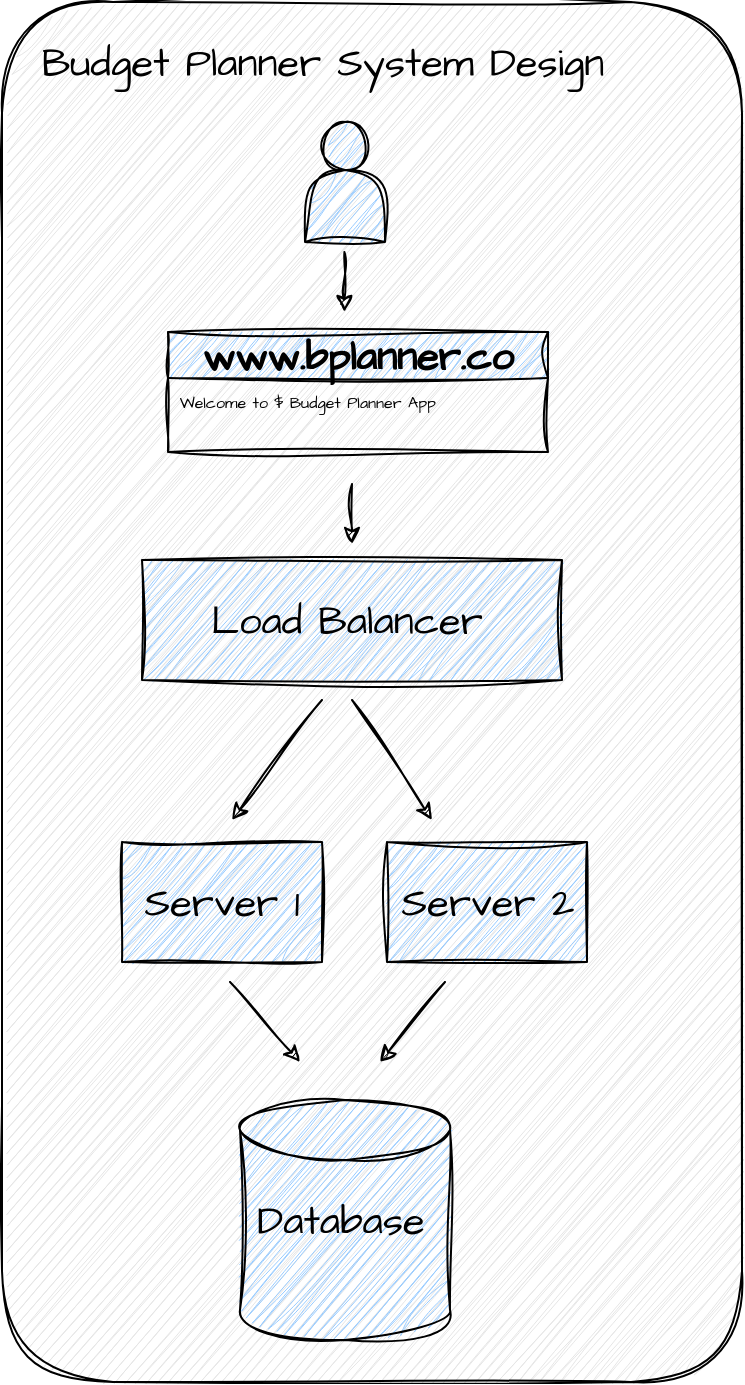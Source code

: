 <mxfile version="22.0.8" type="github">
  <diagram name="Page-1" id="uPnVnsz4AivT6K7XMaV0">
    <mxGraphModel dx="1011" dy="456" grid="1" gridSize="10" guides="1" tooltips="1" connect="1" arrows="1" fold="1" page="1" pageScale="1" pageWidth="850" pageHeight="1100" math="0" shadow="0">
      <root>
        <mxCell id="0" />
        <mxCell id="1" parent="0" />
        <mxCell id="GH7jgtNaJzvZroeDMbT2-57" value="" style="rounded=1;whiteSpace=wrap;html=1;sketch=1;hachureGap=4;jiggle=2;curveFitting=1;fontFamily=Architects Daughter;fontSource=https%3A%2F%2Ffonts.googleapis.com%2Fcss%3Ffamily%3DArchitects%2BDaughter;fontSize=20;fillColor=#E6E6E6;" vertex="1" parent="1">
          <mxGeometry x="10" y="10" width="370" height="690" as="geometry" />
        </mxCell>
        <mxCell id="GH7jgtNaJzvZroeDMbT2-3" value="" style="verticalLabelPosition=bottom;verticalAlign=top;html=1;shape=mxgraph.basic.patternFillRect;fillStyle=diag;step=5;fillStrokeWidth=0.2;fillStrokeColor=#dddddd;sketch=1;hachureGap=4;jiggle=2;curveFitting=1;fontFamily=Architects Daughter;fontSource=https%3A%2F%2Ffonts.googleapis.com%2Fcss%3Ffamily%3DArchitects%2BDaughter;fontSize=20;fillColor=#99CCFF;" vertex="1" parent="1">
          <mxGeometry x="80" y="289" width="210" height="60" as="geometry" />
        </mxCell>
        <mxCell id="GH7jgtNaJzvZroeDMbT2-1" value="" style="shape=cylinder3;whiteSpace=wrap;html=1;boundedLbl=1;backgroundOutline=1;size=15;sketch=1;hachureGap=4;jiggle=2;curveFitting=1;fontFamily=Architects Daughter;fontSource=https%3A%2F%2Ffonts.googleapis.com%2Fcss%3Ffamily%3DArchitects%2BDaughter;fontSize=20;fillColor=#99CCFF;" vertex="1" parent="1">
          <mxGeometry x="129" y="559" width="105" height="120" as="geometry" />
        </mxCell>
        <mxCell id="GH7jgtNaJzvZroeDMbT2-9" value="Server 1" style="whiteSpace=wrap;html=1;align=center;verticalAlign=middle;treeFolding=1;treeMoving=1;sketch=1;hachureGap=4;jiggle=2;curveFitting=1;fontFamily=Architects Daughter;fontSource=https%3A%2F%2Ffonts.googleapis.com%2Fcss%3Ffamily%3DArchitects%2BDaughter;fontSize=20;fillColor=#99CCFF;" vertex="1" parent="1">
          <mxGeometry x="70" y="430" width="100" height="60" as="geometry" />
        </mxCell>
        <mxCell id="GH7jgtNaJzvZroeDMbT2-10" value="Server 2" style="whiteSpace=wrap;html=1;align=center;verticalAlign=middle;treeFolding=1;treeMoving=1;sketch=1;hachureGap=4;jiggle=2;curveFitting=1;fontFamily=Architects Daughter;fontSource=https%3A%2F%2Ffonts.googleapis.com%2Fcss%3Ffamily%3DArchitects%2BDaughter;fontSize=20;fillColor=#99CCFF;" vertex="1" parent="1">
          <mxGeometry x="202.5" y="430" width="100" height="60" as="geometry" />
        </mxCell>
        <mxCell id="GH7jgtNaJzvZroeDMbT2-12" value="" style="shape=actor;whiteSpace=wrap;html=1;sketch=1;hachureGap=4;jiggle=2;curveFitting=1;fontFamily=Architects Daughter;fontSource=https%3A%2F%2Ffonts.googleapis.com%2Fcss%3Ffamily%3DArchitects%2BDaughter;fontSize=20;fillColor=#99CCFF;" vertex="1" parent="1">
          <mxGeometry x="161.5" y="70" width="40" height="60" as="geometry" />
        </mxCell>
        <mxCell id="GH7jgtNaJzvZroeDMbT2-42" value="" style="endArrow=classic;html=1;rounded=0;sketch=1;hachureGap=4;jiggle=2;curveFitting=1;fontFamily=Architects Daughter;fontSource=https%3A%2F%2Ffonts.googleapis.com%2Fcss%3Ffamily%3DArchitects%2BDaughter;fontSize=16;fillColor=#99CCFF;" edge="1" parent="1">
          <mxGeometry width="50" height="50" relative="1" as="geometry">
            <mxPoint x="185" y="359" as="sourcePoint" />
            <mxPoint x="225" y="419" as="targetPoint" />
          </mxGeometry>
        </mxCell>
        <mxCell id="GH7jgtNaJzvZroeDMbT2-43" value="" style="endArrow=classic;html=1;rounded=0;sketch=1;hachureGap=4;jiggle=2;curveFitting=1;fontFamily=Architects Daughter;fontSource=https%3A%2F%2Ffonts.googleapis.com%2Fcss%3Ffamily%3DArchitects%2BDaughter;fontSize=16;fillColor=#99CCFF;" edge="1" parent="1">
          <mxGeometry width="50" height="50" relative="1" as="geometry">
            <mxPoint x="170" y="359" as="sourcePoint" />
            <mxPoint x="125" y="419" as="targetPoint" />
          </mxGeometry>
        </mxCell>
        <mxCell id="GH7jgtNaJzvZroeDMbT2-45" value="" style="endArrow=classic;html=1;rounded=0;sketch=1;hachureGap=4;jiggle=2;curveFitting=1;fontFamily=Architects Daughter;fontSource=https%3A%2F%2Ffonts.googleapis.com%2Fcss%3Ffamily%3DArchitects%2BDaughter;fontSize=16;fillColor=#99CCFF;" edge="1" parent="1">
          <mxGeometry width="50" height="50" relative="1" as="geometry">
            <mxPoint x="124" y="500" as="sourcePoint" />
            <mxPoint x="159" y="540" as="targetPoint" />
          </mxGeometry>
        </mxCell>
        <mxCell id="GH7jgtNaJzvZroeDMbT2-46" value="" style="endArrow=classic;html=1;rounded=0;sketch=1;hachureGap=4;jiggle=2;curveFitting=1;fontFamily=Architects Daughter;fontSource=https%3A%2F%2Ffonts.googleapis.com%2Fcss%3Ffamily%3DArchitects%2BDaughter;fontSize=16;fillColor=#99CCFF;" edge="1" parent="1">
          <mxGeometry width="50" height="50" relative="1" as="geometry">
            <mxPoint x="231.5" y="500" as="sourcePoint" />
            <mxPoint x="199" y="540" as="targetPoint" />
          </mxGeometry>
        </mxCell>
        <mxCell id="GH7jgtNaJzvZroeDMbT2-48" value="" style="endArrow=classic;html=1;rounded=0;sketch=1;hachureGap=4;jiggle=2;curveFitting=1;fontFamily=Architects Daughter;fontSource=https%3A%2F%2Ffonts.googleapis.com%2Fcss%3Ffamily%3DArchitects%2BDaughter;fontSize=16;fillColor=#99CCFF;" edge="1" parent="1">
          <mxGeometry width="50" height="50" relative="1" as="geometry">
            <mxPoint x="185" y="251" as="sourcePoint" />
            <mxPoint x="185" y="281" as="targetPoint" />
          </mxGeometry>
        </mxCell>
        <mxCell id="GH7jgtNaJzvZroeDMbT2-49" value="Database" style="text;html=1;align=center;verticalAlign=middle;resizable=0;points=[];autosize=1;strokeColor=none;fillColor=none;fontSize=20;fontFamily=Architects Daughter;" vertex="1" parent="1">
          <mxGeometry x="124" y="599" width="110" height="40" as="geometry" />
        </mxCell>
        <mxCell id="GH7jgtNaJzvZroeDMbT2-50" value="Load Balancer" style="text;html=1;align=center;verticalAlign=middle;resizable=0;points=[];autosize=1;strokeColor=none;fillColor=none;fontSize=20;fontFamily=Architects Daughter;" vertex="1" parent="1">
          <mxGeometry x="101.5" y="299" width="160" height="40" as="geometry" />
        </mxCell>
        <mxCell id="GH7jgtNaJzvZroeDMbT2-51" value="www.bplanner.co" style="swimlane;whiteSpace=wrap;html=1;sketch=1;hachureGap=4;jiggle=2;curveFitting=1;fontFamily=Architects Daughter;fontSource=https%3A%2F%2Ffonts.googleapis.com%2Fcss%3Ffamily%3DArchitects%2BDaughter;fontSize=20;fillColor=#99CCFF;" vertex="1" parent="1">
          <mxGeometry x="93" y="175" width="190" height="60" as="geometry" />
        </mxCell>
        <mxCell id="GH7jgtNaJzvZroeDMbT2-53" value="Welcome to $ Budget Planner App&amp;nbsp;" style="text;html=1;align=center;verticalAlign=middle;resizable=0;points=[];autosize=1;strokeColor=none;fillColor=none;fontSize=8;fontFamily=Architects Daughter;" vertex="1" parent="GH7jgtNaJzvZroeDMbT2-51">
          <mxGeometry x="-4" y="24.5" width="150" height="20" as="geometry" />
        </mxCell>
        <mxCell id="GH7jgtNaJzvZroeDMbT2-52" value="" style="endArrow=classic;html=1;rounded=0;sketch=1;hachureGap=4;jiggle=2;curveFitting=1;fontFamily=Architects Daughter;fontSource=https%3A%2F%2Ffonts.googleapis.com%2Fcss%3Ffamily%3DArchitects%2BDaughter;fontSize=16;fillColor=#99CCFF;" edge="1" parent="1">
          <mxGeometry width="50" height="50" relative="1" as="geometry">
            <mxPoint x="181.21" y="135" as="sourcePoint" />
            <mxPoint x="181.21" y="165" as="targetPoint" />
          </mxGeometry>
        </mxCell>
        <mxCell id="GH7jgtNaJzvZroeDMbT2-59" value="Budget Planner System Design" style="text;html=1;align=center;verticalAlign=middle;resizable=0;points=[];autosize=1;strokeColor=none;fillColor=none;fontSize=20;fontFamily=Architects Daughter;" vertex="1" parent="1">
          <mxGeometry x="20" y="20" width="300" height="40" as="geometry" />
        </mxCell>
      </root>
    </mxGraphModel>
  </diagram>
</mxfile>
